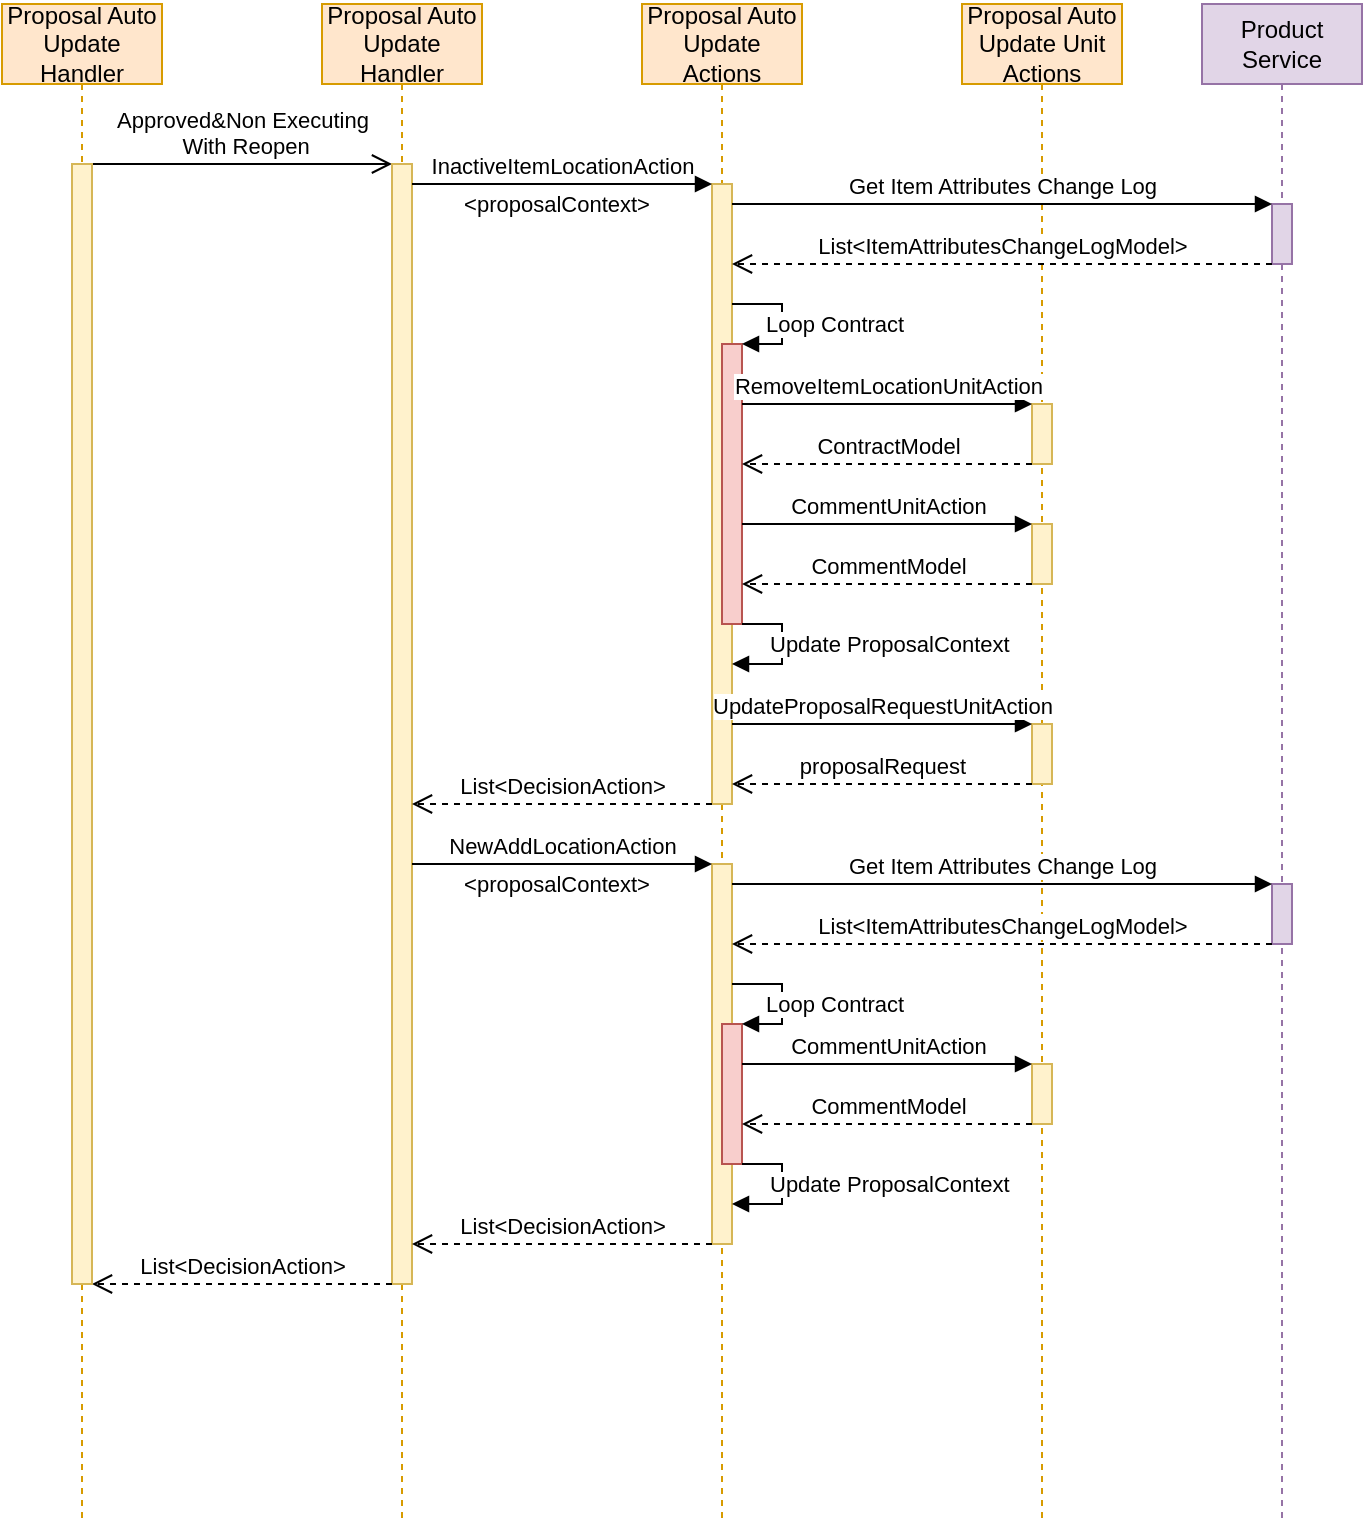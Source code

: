 <mxfile version="14.9.3" type="github">
  <diagram id="CGycDjPX22Euf9BJy-QL" name="Page-1">
    <mxGraphModel dx="1497" dy="928" grid="1" gridSize="10" guides="1" tooltips="1" connect="1" arrows="1" fold="1" page="1" pageScale="1" pageWidth="827" pageHeight="1169" math="0" shadow="0">
      <root>
        <mxCell id="0" />
        <mxCell id="1" parent="0" />
        <mxCell id="GNY0xa0mMXAM1sH0xaiu-1" value="Proposal Auto Update Handler" style="shape=umlLifeline;perimeter=lifelinePerimeter;whiteSpace=wrap;html=1;container=1;collapsible=0;recursiveResize=0;outlineConnect=0;fillColor=#ffe6cc;strokeColor=#d79b00;" vertex="1" parent="1">
          <mxGeometry x="240" y="40" width="80" height="760" as="geometry" />
        </mxCell>
        <mxCell id="GNY0xa0mMXAM1sH0xaiu-3" value="Approved&amp;amp;Non Executing&lt;br&gt;&amp;nbsp;With Reopen" style="html=1;verticalAlign=bottom;startArrow=none;startFill=0;endArrow=open;startSize=6;endSize=8;" edge="1" parent="1" source="GNY0xa0mMXAM1sH0xaiu-43" target="GNY0xa0mMXAM1sH0xaiu-4">
          <mxGeometry width="80" relative="1" as="geometry">
            <mxPoint x="100" y="120" as="sourcePoint" />
            <mxPoint x="240" y="120" as="targetPoint" />
            <Array as="points">
              <mxPoint x="140" y="120" />
            </Array>
            <mxPoint as="offset" />
          </mxGeometry>
        </mxCell>
        <mxCell id="GNY0xa0mMXAM1sH0xaiu-4" value="" style="html=1;points=[];perimeter=orthogonalPerimeter;fillColor=#fff2cc;strokeColor=#d6b656;" vertex="1" parent="1">
          <mxGeometry x="275" y="120" width="10" height="560" as="geometry" />
        </mxCell>
        <mxCell id="GNY0xa0mMXAM1sH0xaiu-5" value="Proposal Auto Update Actions" style="shape=umlLifeline;perimeter=lifelinePerimeter;whiteSpace=wrap;html=1;container=1;collapsible=0;recursiveResize=0;outlineConnect=0;fillColor=#ffe6cc;strokeColor=#d79b00;" vertex="1" parent="1">
          <mxGeometry x="400" y="40" width="80" height="760" as="geometry" />
        </mxCell>
        <mxCell id="GNY0xa0mMXAM1sH0xaiu-6" value="" style="html=1;points=[];perimeter=orthogonalPerimeter;fillColor=#fff2cc;strokeColor=#d6b656;" vertex="1" parent="GNY0xa0mMXAM1sH0xaiu-5">
          <mxGeometry x="35" y="90" width="10" height="310" as="geometry" />
        </mxCell>
        <mxCell id="GNY0xa0mMXAM1sH0xaiu-15" value="" style="html=1;points=[];perimeter=orthogonalPerimeter;fillColor=#f8cecc;strokeColor=#b85450;" vertex="1" parent="GNY0xa0mMXAM1sH0xaiu-5">
          <mxGeometry x="40" y="170" width="10" height="140" as="geometry" />
        </mxCell>
        <mxCell id="GNY0xa0mMXAM1sH0xaiu-16" value="Loop Contract" style="edgeStyle=orthogonalEdgeStyle;html=1;align=left;spacingLeft=2;endArrow=block;rounded=0;entryX=1;entryY=0;" edge="1" target="GNY0xa0mMXAM1sH0xaiu-15" parent="GNY0xa0mMXAM1sH0xaiu-5" source="GNY0xa0mMXAM1sH0xaiu-6">
          <mxGeometry x="0.765" y="-10" relative="1" as="geometry">
            <mxPoint x="110" y="240" as="sourcePoint" />
            <Array as="points">
              <mxPoint x="70" y="150" />
              <mxPoint x="70" y="170" />
            </Array>
            <mxPoint as="offset" />
          </mxGeometry>
        </mxCell>
        <mxCell id="GNY0xa0mMXAM1sH0xaiu-24" value="Update ProposalContext" style="edgeStyle=orthogonalEdgeStyle;html=1;align=left;spacingLeft=2;endArrow=block;rounded=0;" edge="1" parent="GNY0xa0mMXAM1sH0xaiu-5" source="GNY0xa0mMXAM1sH0xaiu-15" target="GNY0xa0mMXAM1sH0xaiu-6">
          <mxGeometry x="0.538" y="-10" relative="1" as="geometry">
            <mxPoint x="80" y="330" as="sourcePoint" />
            <Array as="points">
              <mxPoint x="70" y="310" />
              <mxPoint x="70" y="330" />
            </Array>
            <mxPoint x="85" y="350" as="targetPoint" />
            <mxPoint as="offset" />
          </mxGeometry>
        </mxCell>
        <mxCell id="GNY0xa0mMXAM1sH0xaiu-7" value="InactiveItemLocationAction" style="html=1;verticalAlign=bottom;endArrow=block;" edge="1" parent="1" source="GNY0xa0mMXAM1sH0xaiu-4" target="GNY0xa0mMXAM1sH0xaiu-6">
          <mxGeometry width="80" relative="1" as="geometry">
            <mxPoint x="320" y="140" as="sourcePoint" />
            <mxPoint x="400" y="140" as="targetPoint" />
            <Array as="points">
              <mxPoint x="320" y="130" />
            </Array>
          </mxGeometry>
        </mxCell>
        <mxCell id="GNY0xa0mMXAM1sH0xaiu-25" value="&amp;lt;proposalContext&amp;gt;" style="edgeLabel;html=1;align=center;verticalAlign=middle;resizable=0;points=[];" vertex="1" connectable="0" parent="GNY0xa0mMXAM1sH0xaiu-7">
          <mxGeometry x="-0.182" relative="1" as="geometry">
            <mxPoint x="10" y="10" as="offset" />
          </mxGeometry>
        </mxCell>
        <mxCell id="GNY0xa0mMXAM1sH0xaiu-8" value="Proposal Auto Update Unit Actions" style="shape=umlLifeline;perimeter=lifelinePerimeter;whiteSpace=wrap;html=1;container=1;collapsible=0;recursiveResize=0;outlineConnect=0;fillColor=#ffe6cc;strokeColor=#d79b00;" vertex="1" parent="1">
          <mxGeometry x="560" y="40" width="80" height="760" as="geometry" />
        </mxCell>
        <mxCell id="GNY0xa0mMXAM1sH0xaiu-9" value="" style="html=1;points=[];perimeter=orthogonalPerimeter;fillColor=#fff2cc;strokeColor=#d6b656;" vertex="1" parent="GNY0xa0mMXAM1sH0xaiu-8">
          <mxGeometry x="35" y="260" width="10" height="30" as="geometry" />
        </mxCell>
        <mxCell id="GNY0xa0mMXAM1sH0xaiu-12" value="" style="html=1;points=[];perimeter=orthogonalPerimeter;fillColor=#fff2cc;strokeColor=#d6b656;" vertex="1" parent="GNY0xa0mMXAM1sH0xaiu-8">
          <mxGeometry x="35" y="200" width="10" height="30" as="geometry" />
        </mxCell>
        <mxCell id="GNY0xa0mMXAM1sH0xaiu-37" value="" style="html=1;points=[];perimeter=orthogonalPerimeter;fillColor=#fff2cc;strokeColor=#d6b656;" vertex="1" parent="GNY0xa0mMXAM1sH0xaiu-8">
          <mxGeometry x="35" y="530" width="10" height="30" as="geometry" />
        </mxCell>
        <mxCell id="GNY0xa0mMXAM1sH0xaiu-10" value="CommentUnitAction" style="html=1;verticalAlign=bottom;endArrow=block;" edge="1" parent="1" source="GNY0xa0mMXAM1sH0xaiu-15" target="GNY0xa0mMXAM1sH0xaiu-9">
          <mxGeometry width="80" relative="1" as="geometry">
            <mxPoint x="480" y="150" as="sourcePoint" />
            <mxPoint x="560" y="150" as="targetPoint" />
            <Array as="points">
              <mxPoint x="490" y="300" />
            </Array>
            <mxPoint as="offset" />
          </mxGeometry>
        </mxCell>
        <mxCell id="GNY0xa0mMXAM1sH0xaiu-11" value="CommentModel" style="html=1;verticalAlign=bottom;endArrow=open;dashed=1;endSize=8;" edge="1" parent="1" source="GNY0xa0mMXAM1sH0xaiu-9" target="GNY0xa0mMXAM1sH0xaiu-15">
          <mxGeometry relative="1" as="geometry">
            <mxPoint x="580" y="170" as="sourcePoint" />
            <mxPoint x="500" y="170" as="targetPoint" />
            <Array as="points">
              <mxPoint x="560" y="330" />
            </Array>
            <mxPoint as="offset" />
          </mxGeometry>
        </mxCell>
        <mxCell id="GNY0xa0mMXAM1sH0xaiu-13" value="RemoveItemLocationUnitAction" style="html=1;verticalAlign=bottom;endArrow=block;" edge="1" parent="1" source="GNY0xa0mMXAM1sH0xaiu-15" target="GNY0xa0mMXAM1sH0xaiu-12">
          <mxGeometry width="80" relative="1" as="geometry">
            <mxPoint x="490" y="220" as="sourcePoint" />
            <mxPoint x="540" y="210" as="targetPoint" />
            <Array as="points">
              <mxPoint x="470" y="240" />
            </Array>
          </mxGeometry>
        </mxCell>
        <mxCell id="GNY0xa0mMXAM1sH0xaiu-14" value="ContractModel" style="html=1;verticalAlign=bottom;endArrow=open;dashed=1;endSize=8;" edge="1" parent="1" source="GNY0xa0mMXAM1sH0xaiu-12" target="GNY0xa0mMXAM1sH0xaiu-15">
          <mxGeometry relative="1" as="geometry">
            <mxPoint x="560" y="220" as="sourcePoint" />
            <mxPoint x="480" y="260" as="targetPoint" />
            <Array as="points">
              <mxPoint x="560" y="270" />
            </Array>
          </mxGeometry>
        </mxCell>
        <mxCell id="GNY0xa0mMXAM1sH0xaiu-17" value="Product Service" style="shape=umlLifeline;perimeter=lifelinePerimeter;whiteSpace=wrap;html=1;container=1;collapsible=0;recursiveResize=0;outlineConnect=0;fillColor=#e1d5e7;strokeColor=#9673a6;" vertex="1" parent="1">
          <mxGeometry x="680" y="40" width="80" height="760" as="geometry" />
        </mxCell>
        <mxCell id="GNY0xa0mMXAM1sH0xaiu-20" value="" style="html=1;points=[];perimeter=orthogonalPerimeter;fillColor=#e1d5e7;strokeColor=#9673a6;" vertex="1" parent="GNY0xa0mMXAM1sH0xaiu-17">
          <mxGeometry x="35" y="100" width="10" height="30" as="geometry" />
        </mxCell>
        <mxCell id="GNY0xa0mMXAM1sH0xaiu-44" value="" style="html=1;points=[];perimeter=orthogonalPerimeter;fillColor=#e1d5e7;strokeColor=#9673a6;" vertex="1" parent="GNY0xa0mMXAM1sH0xaiu-17">
          <mxGeometry x="35" y="440" width="10" height="30" as="geometry" />
        </mxCell>
        <mxCell id="GNY0xa0mMXAM1sH0xaiu-19" value="Get Item Attributes Change Log" style="html=1;verticalAlign=bottom;endArrow=block;" edge="1" parent="1" source="GNY0xa0mMXAM1sH0xaiu-6" target="GNY0xa0mMXAM1sH0xaiu-20">
          <mxGeometry width="80" relative="1" as="geometry">
            <mxPoint x="420" y="140" as="sourcePoint" />
            <mxPoint x="500" y="140" as="targetPoint" />
            <Array as="points">
              <mxPoint x="450" y="140" />
            </Array>
          </mxGeometry>
        </mxCell>
        <mxCell id="GNY0xa0mMXAM1sH0xaiu-21" value="List&amp;lt;ItemAttributesChangeLogModel&amp;gt;" style="html=1;verticalAlign=bottom;endArrow=open;dashed=1;endSize=8;" edge="1" parent="1" source="GNY0xa0mMXAM1sH0xaiu-20" target="GNY0xa0mMXAM1sH0xaiu-6">
          <mxGeometry relative="1" as="geometry">
            <mxPoint x="680" y="160" as="sourcePoint" />
            <mxPoint x="600" y="160" as="targetPoint" />
            <Array as="points">
              <mxPoint x="670" y="170" />
            </Array>
          </mxGeometry>
        </mxCell>
        <mxCell id="GNY0xa0mMXAM1sH0xaiu-26" value="List&amp;lt;DecisionAction&amp;gt;" style="html=1;verticalAlign=bottom;endArrow=open;dashed=1;endSize=8;" edge="1" parent="1" source="GNY0xa0mMXAM1sH0xaiu-6" target="GNY0xa0mMXAM1sH0xaiu-4">
          <mxGeometry relative="1" as="geometry">
            <mxPoint x="380" y="380" as="sourcePoint" />
            <mxPoint x="300" y="380" as="targetPoint" />
            <Array as="points">
              <mxPoint x="370" y="440" />
            </Array>
          </mxGeometry>
        </mxCell>
        <mxCell id="GNY0xa0mMXAM1sH0xaiu-27" value="" style="html=1;points=[];perimeter=orthogonalPerimeter;fillColor=#fff2cc;strokeColor=#d6b656;" vertex="1" parent="1">
          <mxGeometry x="435" y="470" width="10" height="190" as="geometry" />
        </mxCell>
        <mxCell id="GNY0xa0mMXAM1sH0xaiu-28" value="NewAddLocationAction" style="html=1;verticalAlign=bottom;endArrow=block;" edge="1" parent="1" source="GNY0xa0mMXAM1sH0xaiu-4" target="GNY0xa0mMXAM1sH0xaiu-27">
          <mxGeometry width="80" relative="1" as="geometry">
            <mxPoint x="295" y="140" as="sourcePoint" />
            <mxPoint x="405" y="140" as="targetPoint" />
            <Array as="points">
              <mxPoint x="360" y="470" />
            </Array>
          </mxGeometry>
        </mxCell>
        <mxCell id="GNY0xa0mMXAM1sH0xaiu-29" value="&amp;lt;proposalContext&amp;gt;" style="edgeLabel;html=1;align=center;verticalAlign=middle;resizable=0;points=[];" vertex="1" connectable="0" parent="GNY0xa0mMXAM1sH0xaiu-28">
          <mxGeometry x="-0.182" relative="1" as="geometry">
            <mxPoint x="10" y="10" as="offset" />
          </mxGeometry>
        </mxCell>
        <mxCell id="GNY0xa0mMXAM1sH0xaiu-30" value="" style="html=1;points=[];perimeter=orthogonalPerimeter;fillColor=#fff2cc;strokeColor=#d6b656;" vertex="1" parent="1">
          <mxGeometry x="595" y="400" width="10" height="30" as="geometry" />
        </mxCell>
        <mxCell id="GNY0xa0mMXAM1sH0xaiu-31" value="UpdateProposalRequestUnitAction" style="html=1;verticalAlign=bottom;endArrow=block;" edge="1" parent="1" source="GNY0xa0mMXAM1sH0xaiu-6" target="GNY0xa0mMXAM1sH0xaiu-30">
          <mxGeometry width="80" relative="1" as="geometry">
            <mxPoint x="460" y="250" as="sourcePoint" />
            <mxPoint x="605" y="250" as="targetPoint" />
            <Array as="points">
              <mxPoint x="470" y="400" />
            </Array>
          </mxGeometry>
        </mxCell>
        <mxCell id="GNY0xa0mMXAM1sH0xaiu-32" value="proposalRequest" style="html=1;verticalAlign=bottom;endArrow=open;dashed=1;endSize=8;" edge="1" parent="1" source="GNY0xa0mMXAM1sH0xaiu-30" target="GNY0xa0mMXAM1sH0xaiu-6">
          <mxGeometry relative="1" as="geometry">
            <mxPoint x="590" y="430" as="sourcePoint" />
            <mxPoint x="445" y="430" as="targetPoint" />
            <Array as="points">
              <mxPoint x="555" y="430" />
            </Array>
            <mxPoint as="offset" />
          </mxGeometry>
        </mxCell>
        <mxCell id="GNY0xa0mMXAM1sH0xaiu-33" value="List&amp;lt;DecisionAction&amp;gt;" style="html=1;verticalAlign=bottom;endArrow=open;dashed=1;endSize=8;" edge="1" parent="1" source="GNY0xa0mMXAM1sH0xaiu-27" target="GNY0xa0mMXAM1sH0xaiu-4">
          <mxGeometry relative="1" as="geometry">
            <mxPoint x="445" y="450" as="sourcePoint" />
            <mxPoint x="295" y="450" as="targetPoint" />
            <Array as="points">
              <mxPoint x="390" y="660" />
            </Array>
          </mxGeometry>
        </mxCell>
        <mxCell id="GNY0xa0mMXAM1sH0xaiu-34" value="" style="html=1;points=[];perimeter=orthogonalPerimeter;fillColor=#f8cecc;strokeColor=#b85450;" vertex="1" parent="1">
          <mxGeometry x="440" y="550" width="10" height="70" as="geometry" />
        </mxCell>
        <mxCell id="GNY0xa0mMXAM1sH0xaiu-35" value="Update ProposalContext" style="edgeStyle=orthogonalEdgeStyle;html=1;align=left;spacingLeft=2;endArrow=block;rounded=0;" edge="1" parent="1" source="GNY0xa0mMXAM1sH0xaiu-34">
          <mxGeometry x="0.538" y="-10" relative="1" as="geometry">
            <mxPoint x="450" y="590" as="sourcePoint" />
            <Array as="points">
              <mxPoint x="470" y="620" />
              <mxPoint x="470" y="640" />
            </Array>
            <mxPoint x="445" y="640" as="targetPoint" />
            <mxPoint as="offset" />
          </mxGeometry>
        </mxCell>
        <mxCell id="GNY0xa0mMXAM1sH0xaiu-36" value="Loop Contract" style="edgeStyle=orthogonalEdgeStyle;html=1;align=left;spacingLeft=2;endArrow=block;rounded=0;" edge="1" parent="1" target="GNY0xa0mMXAM1sH0xaiu-34">
          <mxGeometry x="0.765" y="-10" relative="1" as="geometry">
            <mxPoint x="445" y="530" as="sourcePoint" />
            <Array as="points">
              <mxPoint x="470" y="530" />
              <mxPoint x="470" y="550" />
            </Array>
            <mxPoint x="475" y="560" as="targetPoint" />
            <mxPoint as="offset" />
          </mxGeometry>
        </mxCell>
        <mxCell id="GNY0xa0mMXAM1sH0xaiu-39" value="CommentModel" style="html=1;verticalAlign=bottom;endArrow=open;dashed=1;endSize=8;" edge="1" parent="1" source="GNY0xa0mMXAM1sH0xaiu-37" target="GNY0xa0mMXAM1sH0xaiu-34">
          <mxGeometry relative="1" as="geometry">
            <mxPoint x="580" y="430" as="sourcePoint" />
            <mxPoint x="450" y="590" as="targetPoint" />
            <Array as="points">
              <mxPoint x="560" y="600" />
            </Array>
            <mxPoint as="offset" />
          </mxGeometry>
        </mxCell>
        <mxCell id="GNY0xa0mMXAM1sH0xaiu-38" value="CommentUnitAction" style="html=1;verticalAlign=bottom;endArrow=block;" edge="1" parent="1" target="GNY0xa0mMXAM1sH0xaiu-37" source="GNY0xa0mMXAM1sH0xaiu-34">
          <mxGeometry width="80" relative="1" as="geometry">
            <mxPoint x="450" y="560" as="sourcePoint" />
            <mxPoint x="560" y="410" as="targetPoint" />
            <Array as="points">
              <mxPoint x="490" y="570" />
            </Array>
            <mxPoint as="offset" />
          </mxGeometry>
        </mxCell>
        <mxCell id="GNY0xa0mMXAM1sH0xaiu-41" value="List&amp;lt;DecisionAction&amp;gt;" style="html=1;verticalAlign=bottom;endArrow=open;dashed=1;endSize=8;" edge="1" parent="1" source="GNY0xa0mMXAM1sH0xaiu-4" target="GNY0xa0mMXAM1sH0xaiu-43">
          <mxGeometry relative="1" as="geometry">
            <mxPoint x="240" y="610" as="sourcePoint" />
            <mxPoint x="100" y="620" as="targetPoint" />
            <Array as="points">
              <mxPoint x="180" y="680" />
            </Array>
          </mxGeometry>
        </mxCell>
        <mxCell id="GNY0xa0mMXAM1sH0xaiu-42" value="Proposal Auto Update Handler" style="shape=umlLifeline;perimeter=lifelinePerimeter;whiteSpace=wrap;html=1;container=1;collapsible=0;recursiveResize=0;outlineConnect=0;fillColor=#ffe6cc;strokeColor=#d79b00;" vertex="1" parent="1">
          <mxGeometry x="80" y="40" width="80" height="760" as="geometry" />
        </mxCell>
        <mxCell id="GNY0xa0mMXAM1sH0xaiu-43" value="" style="html=1;points=[];perimeter=orthogonalPerimeter;fillColor=#fff2cc;strokeColor=#d6b656;" vertex="1" parent="GNY0xa0mMXAM1sH0xaiu-42">
          <mxGeometry x="35" y="80" width="10" height="560" as="geometry" />
        </mxCell>
        <mxCell id="GNY0xa0mMXAM1sH0xaiu-45" value="Get Item Attributes Change Log" style="html=1;verticalAlign=bottom;endArrow=block;" edge="1" parent="1" target="GNY0xa0mMXAM1sH0xaiu-44" source="GNY0xa0mMXAM1sH0xaiu-27">
          <mxGeometry width="80" relative="1" as="geometry">
            <mxPoint x="445" y="480" as="sourcePoint" />
            <mxPoint x="500" y="480" as="targetPoint" />
            <Array as="points">
              <mxPoint x="450" y="480" />
            </Array>
          </mxGeometry>
        </mxCell>
        <mxCell id="GNY0xa0mMXAM1sH0xaiu-46" value="List&amp;lt;ItemAttributesChangeLogModel&amp;gt;" style="html=1;verticalAlign=bottom;endArrow=open;dashed=1;endSize=8;" edge="1" parent="1" source="GNY0xa0mMXAM1sH0xaiu-44" target="GNY0xa0mMXAM1sH0xaiu-27">
          <mxGeometry relative="1" as="geometry">
            <mxPoint x="680" y="500" as="sourcePoint" />
            <mxPoint x="445" y="510" as="targetPoint" />
            <Array as="points">
              <mxPoint x="670" y="510" />
            </Array>
          </mxGeometry>
        </mxCell>
      </root>
    </mxGraphModel>
  </diagram>
</mxfile>
